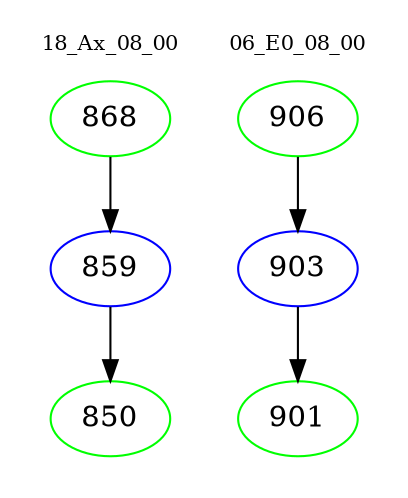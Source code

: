 digraph{
subgraph cluster_0 {
color = white
label = "18_Ax_08_00";
fontsize=10;
T0_868 [label="868", color="green"]
T0_868 -> T0_859 [color="black"]
T0_859 [label="859", color="blue"]
T0_859 -> T0_850 [color="black"]
T0_850 [label="850", color="green"]
}
subgraph cluster_1 {
color = white
label = "06_E0_08_00";
fontsize=10;
T1_906 [label="906", color="green"]
T1_906 -> T1_903 [color="black"]
T1_903 [label="903", color="blue"]
T1_903 -> T1_901 [color="black"]
T1_901 [label="901", color="green"]
}
}
